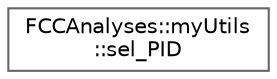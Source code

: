 digraph "Graphical Class Hierarchy"
{
 // LATEX_PDF_SIZE
  bgcolor="transparent";
  edge [fontname=Helvetica,fontsize=10,labelfontname=Helvetica,labelfontsize=10];
  node [fontname=Helvetica,fontsize=10,shape=box,height=0.2,width=0.4];
  rankdir="LR";
  Node0 [id="Node000000",label="FCCAnalyses::myUtils\l::sel_PID",height=0.2,width=0.4,color="grey40", fillcolor="white", style="filled",URL="$structFCCAnalyses_1_1myUtils_1_1sel__PID.html",tooltip=" "];
}
